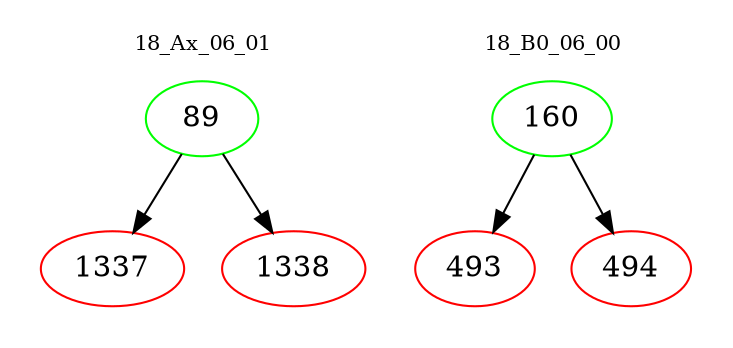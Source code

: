 digraph{
subgraph cluster_0 {
color = white
label = "18_Ax_06_01";
fontsize=10;
T0_89 [label="89", color="green"]
T0_89 -> T0_1337 [color="black"]
T0_1337 [label="1337", color="red"]
T0_89 -> T0_1338 [color="black"]
T0_1338 [label="1338", color="red"]
}
subgraph cluster_1 {
color = white
label = "18_B0_06_00";
fontsize=10;
T1_160 [label="160", color="green"]
T1_160 -> T1_493 [color="black"]
T1_493 [label="493", color="red"]
T1_160 -> T1_494 [color="black"]
T1_494 [label="494", color="red"]
}
}
